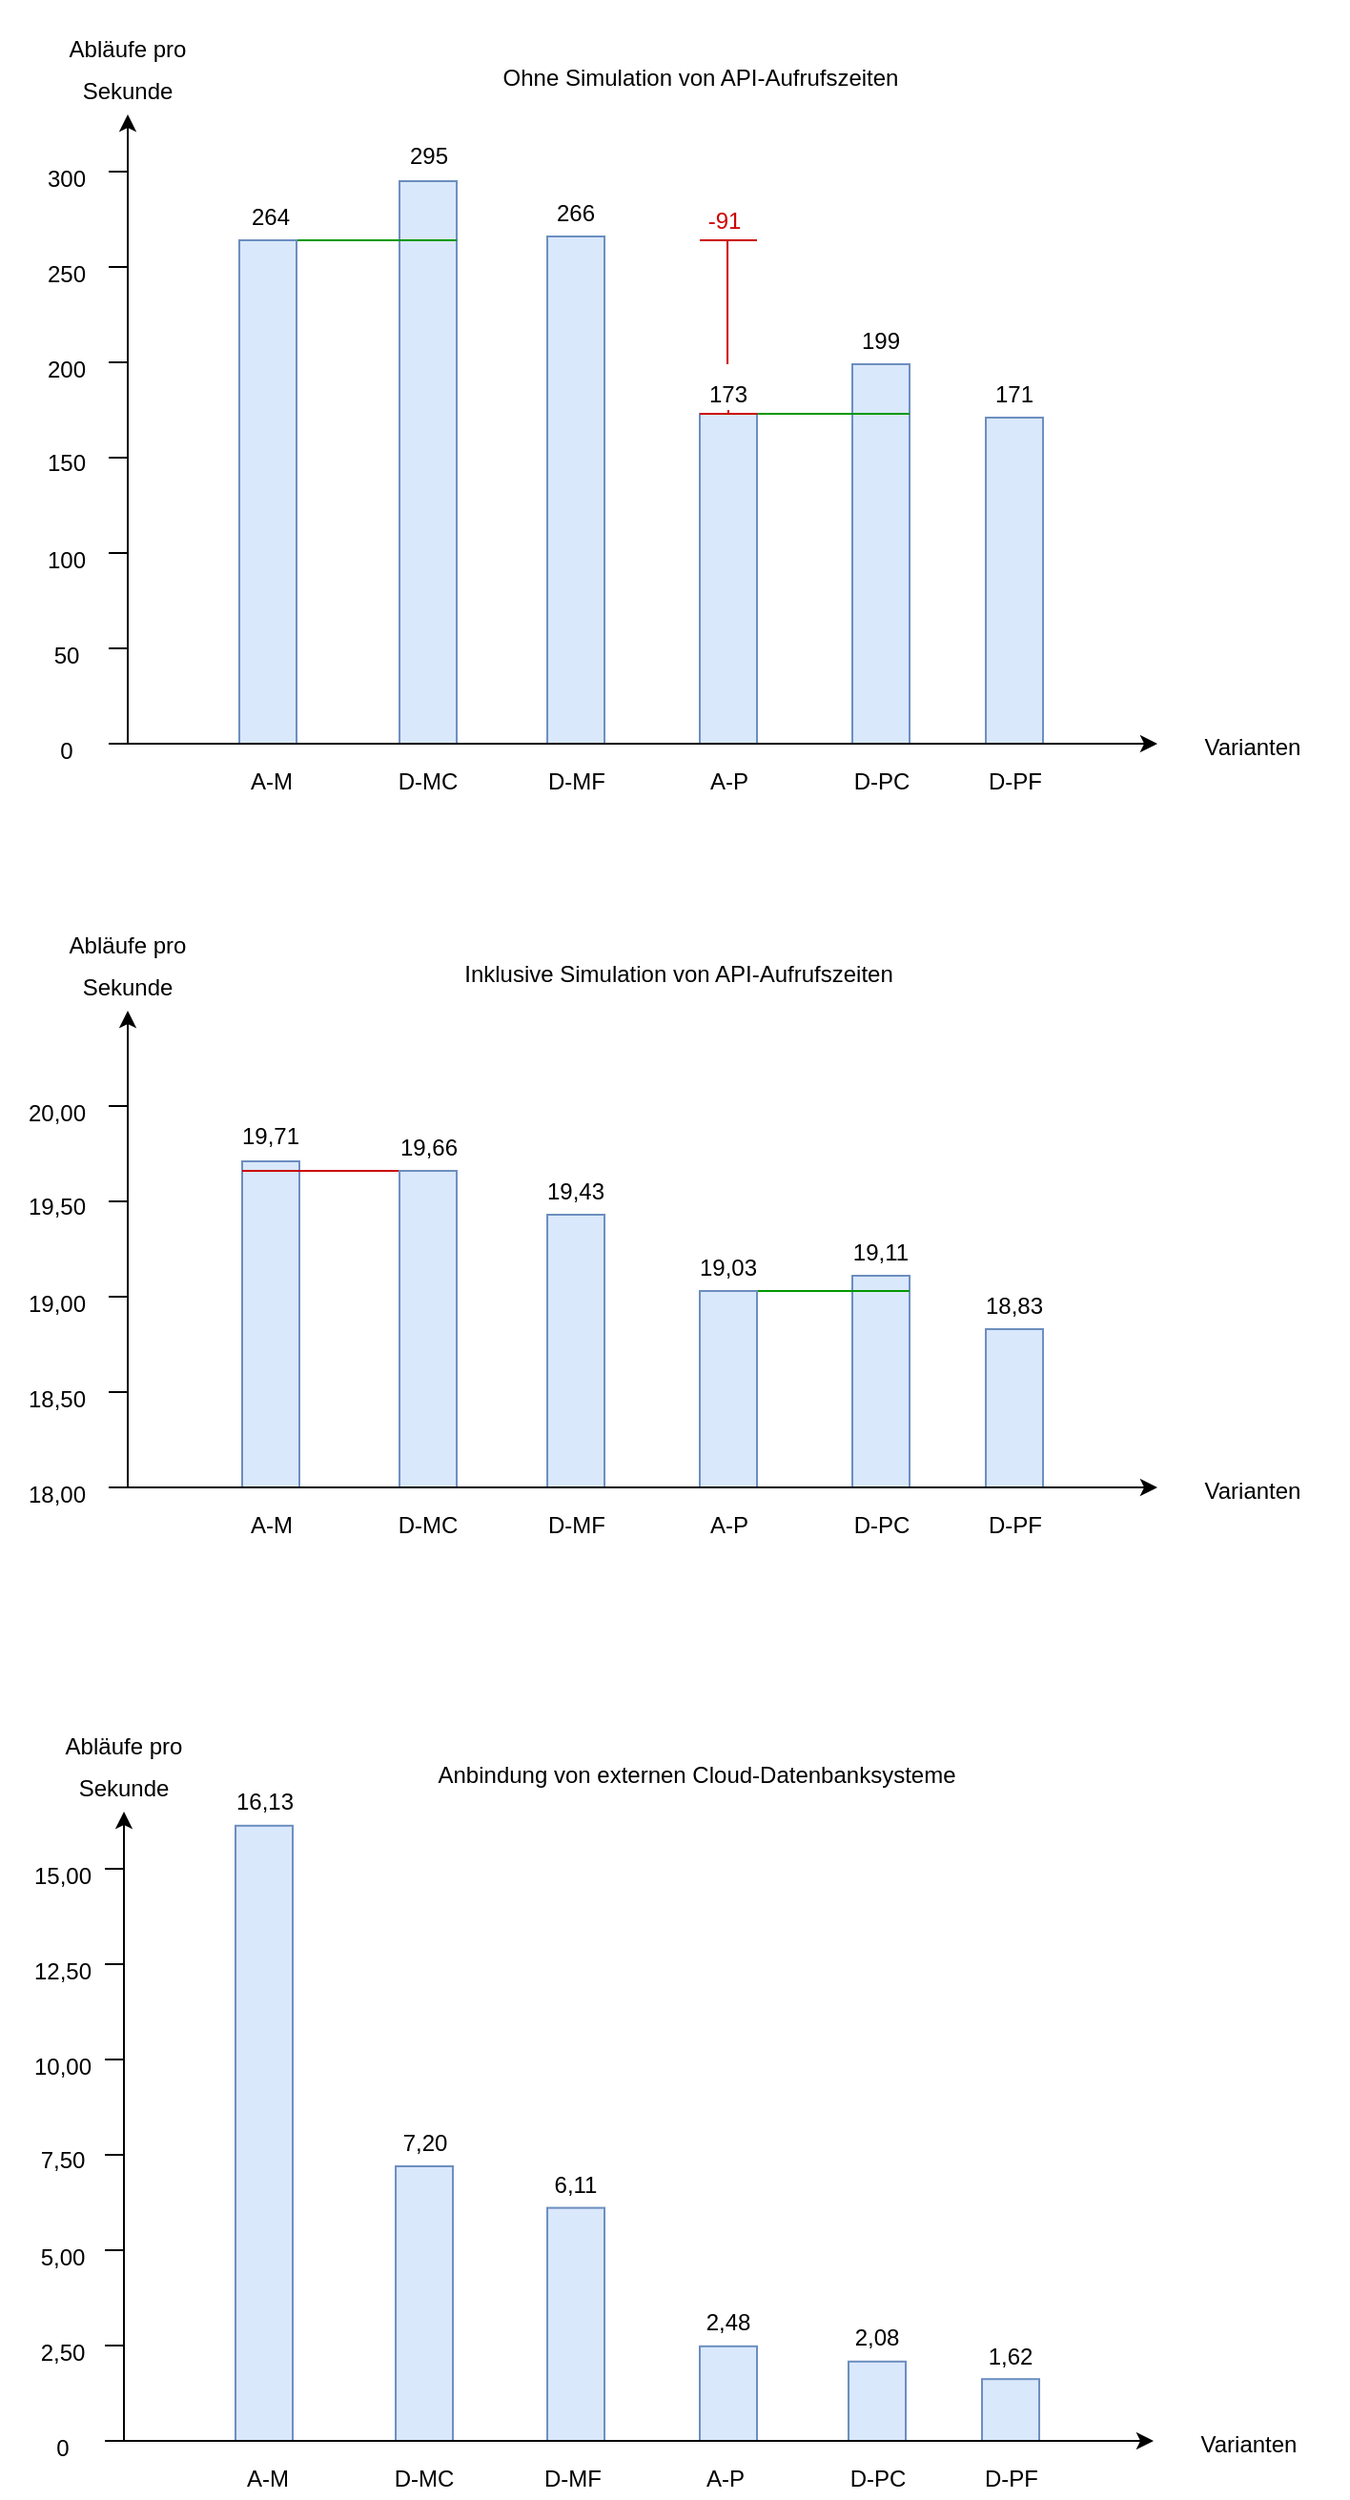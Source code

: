 <mxfile version="15.7.3" type="device"><diagram id="vCOk7OmySpCUNoPw87cb" name="Seite-1"><mxGraphModel dx="918" dy="854" grid="1" gridSize="10" guides="1" tooltips="1" connect="1" arrows="1" fold="1" page="1" pageScale="1" pageWidth="827" pageHeight="1169" math="0" shadow="0"><root><mxCell id="0"/><mxCell id="1" parent="0"/><mxCell id="W3WjwvVRYKKNo5K09ftn-3" value="" style="rounded=0;whiteSpace=wrap;html=1;rotation=0;fillColor=#dae8fc;strokeColor=#6c8ebf;" parent="1" vertex="1"><mxGeometry x="187" y="629" width="30" height="171" as="geometry"/></mxCell><mxCell id="W3WjwvVRYKKNo5K09ftn-7" value="" style="rounded=0;whiteSpace=wrap;html=1;rotation=0;fillColor=#dae8fc;strokeColor=#6c8ebf;" parent="1" vertex="1"><mxGeometry x="507.01" y="689" width="30" height="111" as="geometry"/></mxCell><mxCell id="2D3vSueBpq9EGS-IsRs6-82" value="" style="endArrow=none;html=1;strokeColor=#009900;fontColor=none;entryX=1;entryY=0;entryDx=0;entryDy=0;" parent="1" target="W3WjwvVRYKKNo5K09ftn-6" edge="1"><mxGeometry width="50" height="50" relative="1" as="geometry"><mxPoint x="537" y="697" as="sourcePoint"/><mxPoint x="480" y="600" as="targetPoint"/></mxGeometry></mxCell><mxCell id="3lPXwHZIY-2fqCkXB_g1-79" value="" style="rounded=0;whiteSpace=wrap;html=1;rotation=0;fillColor=#dae8fc;strokeColor=#6c8ebf;" parent="1" vertex="1"><mxGeometry x="269.52" y="115" width="30" height="295" as="geometry"/></mxCell><mxCell id="2D3vSueBpq9EGS-IsRs6-88" value="" style="endArrow=none;html=1;strokeColor=#009900;fontColor=none;exitX=0.75;exitY=1;exitDx=0;exitDy=0;" parent="1" edge="1"><mxGeometry width="50" height="50" relative="1" as="geometry"><mxPoint x="299.52" y="146" as="sourcePoint"/><mxPoint x="214" y="146" as="targetPoint"/></mxGeometry></mxCell><mxCell id="3lPXwHZIY-2fqCkXB_g1-82" value="" style="rounded=0;whiteSpace=wrap;html=1;rotation=0;fillColor=#dae8fc;strokeColor=#6c8ebf;" parent="1" vertex="1"><mxGeometry x="507.01" y="211" width="30" height="199" as="geometry"/></mxCell><mxCell id="2D3vSueBpq9EGS-IsRs6-87" value="" style="endArrow=none;html=1;strokeColor=#009900;fontColor=none;entryX=0.75;entryY=1;entryDx=0;entryDy=0;exitX=0.75;exitY=1;exitDx=0;exitDy=0;" parent="1" target="3lPXwHZIY-2fqCkXB_g1-89" edge="1"><mxGeometry width="50" height="50" relative="1" as="geometry"><mxPoint x="537.01" y="237" as="sourcePoint"/><mxPoint x="478.51" y="188.81" as="targetPoint"/></mxGeometry></mxCell><mxCell id="2D3vSueBpq9EGS-IsRs6-81" value="" style="endArrow=none;html=1;rounded=0;strokeColor=#CC0000;exitX=0;exitY=0;exitDx=0;exitDy=0;" parent="1" source="W3WjwvVRYKKNo5K09ftn-47" edge="1"><mxGeometry width="50" height="50" relative="1" as="geometry"><mxPoint x="240.0" y="627" as="sourcePoint"/><mxPoint x="187" y="634" as="targetPoint"/></mxGeometry></mxCell><mxCell id="W3WjwvVRYKKNo5K09ftn-47" value="" style="rounded=0;whiteSpace=wrap;html=1;rotation=0;fillColor=#dae8fc;strokeColor=#6c8ebf;" parent="1" vertex="1"><mxGeometry x="269.52" y="634" width="30" height="166" as="geometry"/></mxCell><mxCell id="3lPXwHZIY-2fqCkXB_g1-89" value="173" style="text;html=1;strokeColor=none;fillColor=none;align=center;verticalAlign=middle;whiteSpace=wrap;rounded=0;" parent="1" vertex="1"><mxGeometry x="412" y="217" width="60" height="20" as="geometry"/></mxCell><mxCell id="W3WjwvVRYKKNo5K09ftn-21" value="Abläufe pro" style="text;strokeColor=none;fillColor=none;align=center;verticalAlign=middle;rounded=0;" parent="1" vertex="1"><mxGeometry x="77" y="490" width="100" height="50" as="geometry"/></mxCell><mxCell id="W3WjwvVRYKKNo5K09ftn-39" value="Sekunde" style="text;strokeColor=none;fillColor=none;align=center;verticalAlign=middle;rounded=0;" parent="1" vertex="1"><mxGeometry x="77" y="512" width="100" height="50" as="geometry"/></mxCell><mxCell id="W3WjwvVRYKKNo5K09ftn-28" value="18,50" style="text;html=1;strokeColor=none;fillColor=none;align=center;verticalAlign=middle;whiteSpace=wrap;rounded=0;" parent="1" vertex="1"><mxGeometry x="60" y="744" width="60" height="20" as="geometry"/></mxCell><mxCell id="W3WjwvVRYKKNo5K09ftn-29" value="19,00" style="text;html=1;strokeColor=none;fillColor=none;align=center;verticalAlign=middle;whiteSpace=wrap;rounded=0;" parent="1" vertex="1"><mxGeometry x="60" y="694" width="60" height="20" as="geometry"/></mxCell><mxCell id="W3WjwvVRYKKNo5K09ftn-30" value="19,50" style="text;html=1;strokeColor=none;fillColor=none;align=center;verticalAlign=middle;whiteSpace=wrap;rounded=0;" parent="1" vertex="1"><mxGeometry x="60" y="643" width="60" height="20" as="geometry"/></mxCell><mxCell id="W3WjwvVRYKKNo5K09ftn-31" value="20,00" style="text;html=1;strokeColor=none;fillColor=none;align=center;verticalAlign=middle;whiteSpace=wrap;rounded=0;" parent="1" vertex="1"><mxGeometry x="60" y="594" width="60" height="20" as="geometry"/></mxCell><mxCell id="W3WjwvVRYKKNo5K09ftn-1" value="" style="endArrow=classic;html=1;rounded=0;strokeColor=#000000;" parent="1" edge="1"><mxGeometry width="50" height="50" relative="1" as="geometry"><mxPoint x="127" y="800" as="sourcePoint"/><mxPoint x="127" y="550" as="targetPoint"/></mxGeometry></mxCell><mxCell id="W3WjwvVRYKKNo5K09ftn-4" value="" style="rounded=0;whiteSpace=wrap;html=1;rotation=0;fillColor=#dae8fc;strokeColor=#6c8ebf;" parent="1" vertex="1"><mxGeometry x="347.02" y="657" width="30" height="143" as="geometry"/></mxCell><mxCell id="W3WjwvVRYKKNo5K09ftn-6" value="" style="rounded=0;whiteSpace=wrap;html=1;rotation=0;fillColor=#dae8fc;strokeColor=#6c8ebf;" parent="1" vertex="1"><mxGeometry x="427" y="697" width="30" height="103" as="geometry"/></mxCell><mxCell id="W3WjwvVRYKKNo5K09ftn-8" value="19,71" style="text;html=1;strokeColor=none;fillColor=none;align=center;verticalAlign=middle;whiteSpace=wrap;rounded=0;" parent="1" vertex="1"><mxGeometry x="172" y="606" width="60" height="20" as="geometry"/></mxCell><mxCell id="W3WjwvVRYKKNo5K09ftn-9" value="19,43" style="text;html=1;strokeColor=none;fillColor=none;align=center;verticalAlign=middle;whiteSpace=wrap;rounded=0;" parent="1" vertex="1"><mxGeometry x="332.02" y="635" width="60" height="20" as="geometry"/></mxCell><mxCell id="W3WjwvVRYKKNo5K09ftn-12" value="19,11" style="text;html=1;strokeColor=none;fillColor=none;align=center;verticalAlign=middle;whiteSpace=wrap;rounded=0;" parent="1" vertex="1"><mxGeometry x="492.01" y="667" width="60" height="20" as="geometry"/></mxCell><mxCell id="W3WjwvVRYKKNo5K09ftn-13" value="D-PF" style="text;html=1;strokeColor=none;fillColor=none;align=center;verticalAlign=middle;whiteSpace=wrap;rounded=0;" parent="1" vertex="1"><mxGeometry x="544.51" y="810" width="95" height="20" as="geometry"/></mxCell><mxCell id="W3WjwvVRYKKNo5K09ftn-14" value="A-M" style="text;html=1;strokeColor=none;fillColor=none;align=center;verticalAlign=middle;whiteSpace=wrap;rounded=0;" parent="1" vertex="1"><mxGeometry x="154.5" y="810" width="95" height="20" as="geometry"/></mxCell><mxCell id="W3WjwvVRYKKNo5K09ftn-15" value="D-MF" style="text;html=1;strokeColor=none;fillColor=none;align=center;verticalAlign=middle;whiteSpace=wrap;rounded=0;" parent="1" vertex="1"><mxGeometry x="314.52" y="810" width="95" height="20" as="geometry"/></mxCell><mxCell id="W3WjwvVRYKKNo5K09ftn-17" value="A-P" style="text;html=1;strokeColor=none;fillColor=none;align=center;verticalAlign=middle;whiteSpace=wrap;rounded=0;" parent="1" vertex="1"><mxGeometry x="394.5" y="810" width="95" height="20" as="geometry"/></mxCell><mxCell id="W3WjwvVRYKKNo5K09ftn-20" value="Varianten" style="text;html=1;strokeColor=none;fillColor=none;align=center;verticalAlign=middle;whiteSpace=wrap;rounded=0;" parent="1" vertex="1"><mxGeometry x="667" y="787" width="100" height="30" as="geometry"/></mxCell><mxCell id="W3WjwvVRYKKNo5K09ftn-22" value="" style="endArrow=none;html=1;rounded=0;strokeColor=#000000;" parent="1" edge="1"><mxGeometry width="50" height="50" relative="1" as="geometry"><mxPoint x="117" y="750" as="sourcePoint"/><mxPoint x="127" y="750" as="targetPoint"/></mxGeometry></mxCell><mxCell id="W3WjwvVRYKKNo5K09ftn-23" value="" style="endArrow=none;html=1;rounded=0;strokeColor=#000000;" parent="1" edge="1"><mxGeometry width="50" height="50" relative="1" as="geometry"><mxPoint x="117" y="700" as="sourcePoint"/><mxPoint x="127" y="700" as="targetPoint"/></mxGeometry></mxCell><mxCell id="W3WjwvVRYKKNo5K09ftn-24" value="" style="endArrow=none;html=1;rounded=0;strokeColor=#000000;" parent="1" edge="1"><mxGeometry width="50" height="50" relative="1" as="geometry"><mxPoint x="117" y="650" as="sourcePoint"/><mxPoint x="127" y="650" as="targetPoint"/></mxGeometry></mxCell><mxCell id="W3WjwvVRYKKNo5K09ftn-25" value="" style="endArrow=none;html=1;rounded=0;strokeColor=#000000;" parent="1" edge="1"><mxGeometry width="50" height="50" relative="1" as="geometry"><mxPoint x="117" y="600" as="sourcePoint"/><mxPoint x="127" y="600" as="targetPoint"/></mxGeometry></mxCell><mxCell id="W3WjwvVRYKKNo5K09ftn-48" value="19,66" style="text;html=1;strokeColor=none;fillColor=none;align=center;verticalAlign=middle;whiteSpace=wrap;rounded=0;" parent="1" vertex="1"><mxGeometry x="254.52" y="612" width="60" height="20" as="geometry"/></mxCell><mxCell id="W3WjwvVRYKKNo5K09ftn-49" value="D-MC" style="text;html=1;strokeColor=none;fillColor=none;align=center;verticalAlign=middle;whiteSpace=wrap;rounded=0;" parent="1" vertex="1"><mxGeometry x="237.02" y="810" width="95" height="20" as="geometry"/></mxCell><mxCell id="W3WjwvVRYKKNo5K09ftn-53" value="" style="rounded=0;whiteSpace=wrap;html=1;rotation=0;fillColor=#dae8fc;strokeColor=#6c8ebf;" parent="1" vertex="1"><mxGeometry x="577.01" y="717" width="30" height="83" as="geometry"/></mxCell><mxCell id="W3WjwvVRYKKNo5K09ftn-54" value="D-PC" style="text;html=1;strokeColor=none;fillColor=none;align=center;verticalAlign=middle;whiteSpace=wrap;rounded=0;" parent="1" vertex="1"><mxGeometry x="474.51" y="810" width="95" height="20" as="geometry"/></mxCell><mxCell id="W3WjwvVRYKKNo5K09ftn-55" value="18,83" style="text;html=1;strokeColor=none;fillColor=none;align=center;verticalAlign=middle;whiteSpace=wrap;rounded=0;" parent="1" vertex="1"><mxGeometry x="562.01" y="695" width="60" height="20" as="geometry"/></mxCell><mxCell id="W3WjwvVRYKKNo5K09ftn-11" value="19,03" style="text;html=1;strokeColor=none;fillColor=none;align=center;verticalAlign=middle;whiteSpace=wrap;rounded=0;" parent="1" vertex="1"><mxGeometry x="412" y="675" width="60" height="20" as="geometry"/></mxCell><mxCell id="Q2kVwcbMhLcmA8eboHZX-1" value="18,00" style="text;html=1;strokeColor=none;fillColor=none;align=center;verticalAlign=middle;whiteSpace=wrap;rounded=0;" parent="1" vertex="1"><mxGeometry x="60" y="794" width="60" height="20" as="geometry"/></mxCell><mxCell id="Q2kVwcbMhLcmA8eboHZX-2" value="" style="endArrow=none;html=1;rounded=0;strokeColor=#000000;" parent="1" edge="1"><mxGeometry width="50" height="50" relative="1" as="geometry"><mxPoint x="117" y="800" as="sourcePoint"/><mxPoint x="127" y="800" as="targetPoint"/></mxGeometry></mxCell><mxCell id="3lPXwHZIY-2fqCkXB_g1-46" value="50" style="text;html=1;strokeColor=none;fillColor=none;align=center;verticalAlign=middle;whiteSpace=wrap;rounded=0;" parent="1" vertex="1"><mxGeometry x="65" y="354" width="60" height="20" as="geometry"/></mxCell><mxCell id="3lPXwHZIY-2fqCkXB_g1-47" value="100" style="text;html=1;strokeColor=none;fillColor=none;align=center;verticalAlign=middle;whiteSpace=wrap;rounded=0;" parent="1" vertex="1"><mxGeometry x="65" y="304" width="60" height="20" as="geometry"/></mxCell><mxCell id="3lPXwHZIY-2fqCkXB_g1-48" value="150" style="text;html=1;strokeColor=none;fillColor=none;align=center;verticalAlign=middle;whiteSpace=wrap;rounded=0;" parent="1" vertex="1"><mxGeometry x="65" y="253" width="60" height="20" as="geometry"/></mxCell><mxCell id="3lPXwHZIY-2fqCkXB_g1-49" value="200" style="text;html=1;strokeColor=none;fillColor=none;align=center;verticalAlign=middle;whiteSpace=wrap;rounded=0;" parent="1" vertex="1"><mxGeometry x="65" y="204" width="60" height="20" as="geometry"/></mxCell><mxCell id="3lPXwHZIY-2fqCkXB_g1-50" value="250" style="text;html=1;strokeColor=none;fillColor=none;align=center;verticalAlign=middle;whiteSpace=wrap;rounded=0;" parent="1" vertex="1"><mxGeometry x="65" y="154" width="60" height="20" as="geometry"/></mxCell><mxCell id="3lPXwHZIY-2fqCkXB_g1-51" value="300" style="text;html=1;strokeColor=none;fillColor=none;align=center;verticalAlign=middle;whiteSpace=wrap;rounded=0;" parent="1" vertex="1"><mxGeometry x="65" y="104" width="60" height="20" as="geometry"/></mxCell><mxCell id="3lPXwHZIY-2fqCkXB_g1-57" value="" style="endArrow=classic;html=1;rounded=0;strokeColor=#000000;" parent="1" edge="1"><mxGeometry width="50" height="50" relative="1" as="geometry"><mxPoint x="127" y="410" as="sourcePoint"/><mxPoint x="127" y="80" as="targetPoint"/></mxGeometry></mxCell><mxCell id="3lPXwHZIY-2fqCkXB_g1-58" value="" style="rounded=0;whiteSpace=wrap;html=1;rotation=0;fillColor=#dae8fc;strokeColor=#6c8ebf;" parent="1" vertex="1"><mxGeometry x="185.51" y="146" width="30" height="264" as="geometry"/></mxCell><mxCell id="3lPXwHZIY-2fqCkXB_g1-59" value="" style="rounded=0;whiteSpace=wrap;html=1;rotation=0;fillColor=#dae8fc;strokeColor=#6c8ebf;" parent="1" vertex="1"><mxGeometry x="347.02" y="144" width="30" height="266" as="geometry"/></mxCell><mxCell id="3lPXwHZIY-2fqCkXB_g1-60" value="" style="rounded=0;whiteSpace=wrap;html=1;rotation=0;fillColor=#dae8fc;strokeColor=#6c8ebf;" parent="1" vertex="1"><mxGeometry x="427" y="237" width="30" height="173" as="geometry"/></mxCell><mxCell id="3lPXwHZIY-2fqCkXB_g1-61" value="" style="rounded=0;whiteSpace=wrap;html=1;rotation=0;fillColor=#dae8fc;strokeColor=#6c8ebf;" parent="1" vertex="1"><mxGeometry x="577.01" y="239" width="30" height="171" as="geometry"/></mxCell><mxCell id="3lPXwHZIY-2fqCkXB_g1-62" value="264" style="text;html=1;strokeColor=none;fillColor=none;align=center;verticalAlign=middle;whiteSpace=wrap;rounded=0;" parent="1" vertex="1"><mxGeometry x="172" y="124" width="60" height="20" as="geometry"/></mxCell><mxCell id="3lPXwHZIY-2fqCkXB_g1-63" value="266" style="text;html=1;strokeColor=none;fillColor=none;align=center;verticalAlign=middle;whiteSpace=wrap;rounded=0;" parent="1" vertex="1"><mxGeometry x="332.02" y="122" width="60" height="20" as="geometry"/></mxCell><mxCell id="3lPXwHZIY-2fqCkXB_g1-64" value="171" style="text;html=1;strokeColor=none;fillColor=none;align=center;verticalAlign=middle;whiteSpace=wrap;rounded=0;" parent="1" vertex="1"><mxGeometry x="562.01" y="217" width="60" height="20" as="geometry"/></mxCell><mxCell id="3lPXwHZIY-2fqCkXB_g1-65" value="D-PF" style="text;html=1;strokeColor=none;fillColor=none;align=center;verticalAlign=middle;whiteSpace=wrap;rounded=0;" parent="1" vertex="1"><mxGeometry x="544.51" y="420" width="95" height="20" as="geometry"/></mxCell><mxCell id="3lPXwHZIY-2fqCkXB_g1-66" value="A-M" style="text;html=1;strokeColor=none;fillColor=none;align=center;verticalAlign=middle;whiteSpace=wrap;rounded=0;" parent="1" vertex="1"><mxGeometry x="154.5" y="420" width="95" height="20" as="geometry"/></mxCell><mxCell id="3lPXwHZIY-2fqCkXB_g1-67" value="D-MF" style="text;html=1;strokeColor=none;fillColor=none;align=center;verticalAlign=middle;whiteSpace=wrap;rounded=0;" parent="1" vertex="1"><mxGeometry x="314.52" y="420" width="95" height="20" as="geometry"/></mxCell><mxCell id="3lPXwHZIY-2fqCkXB_g1-68" value="A-P" style="text;html=1;strokeColor=none;fillColor=none;align=center;verticalAlign=middle;whiteSpace=wrap;rounded=0;" parent="1" vertex="1"><mxGeometry x="394.5" y="420" width="95" height="20" as="geometry"/></mxCell><mxCell id="3lPXwHZIY-2fqCkXB_g1-69" value="Varianten" style="text;html=1;strokeColor=none;fillColor=none;align=center;verticalAlign=middle;whiteSpace=wrap;rounded=0;" parent="1" vertex="1"><mxGeometry x="667" y="397" width="100" height="30" as="geometry"/></mxCell><mxCell id="3lPXwHZIY-2fqCkXB_g1-70" value="Abläufe pro" style="text;strokeColor=none;fillColor=none;align=center;verticalAlign=middle;rounded=0;" parent="1" vertex="1"><mxGeometry x="77" y="20" width="100" height="50" as="geometry"/></mxCell><mxCell id="3lPXwHZIY-2fqCkXB_g1-71" value="" style="endArrow=none;html=1;rounded=0;strokeColor=#000000;" parent="1" edge="1"><mxGeometry width="50" height="50" relative="1" as="geometry"><mxPoint x="117" y="360" as="sourcePoint"/><mxPoint x="127" y="360" as="targetPoint"/></mxGeometry></mxCell><mxCell id="3lPXwHZIY-2fqCkXB_g1-72" value="" style="endArrow=none;html=1;rounded=0;strokeColor=#000000;" parent="1" edge="1"><mxGeometry width="50" height="50" relative="1" as="geometry"><mxPoint x="117" y="310" as="sourcePoint"/><mxPoint x="127" y="310" as="targetPoint"/></mxGeometry></mxCell><mxCell id="3lPXwHZIY-2fqCkXB_g1-73" value="" style="endArrow=none;html=1;rounded=0;strokeColor=#000000;" parent="1" edge="1"><mxGeometry width="50" height="50" relative="1" as="geometry"><mxPoint x="117" y="260" as="sourcePoint"/><mxPoint x="127" y="260" as="targetPoint"/></mxGeometry></mxCell><mxCell id="3lPXwHZIY-2fqCkXB_g1-74" value="" style="endArrow=none;html=1;rounded=0;strokeColor=#000000;" parent="1" edge="1"><mxGeometry width="50" height="50" relative="1" as="geometry"><mxPoint x="117" y="210" as="sourcePoint"/><mxPoint x="127" y="210" as="targetPoint"/></mxGeometry></mxCell><mxCell id="3lPXwHZIY-2fqCkXB_g1-75" value="" style="endArrow=none;html=1;rounded=0;strokeColor=#000000;" parent="1" edge="1"><mxGeometry width="50" height="50" relative="1" as="geometry"><mxPoint x="117" y="160" as="sourcePoint"/><mxPoint x="127" y="160" as="targetPoint"/></mxGeometry></mxCell><mxCell id="3lPXwHZIY-2fqCkXB_g1-76" value="" style="endArrow=none;html=1;rounded=0;strokeColor=#000000;" parent="1" edge="1"><mxGeometry width="50" height="50" relative="1" as="geometry"><mxPoint x="117" y="110" as="sourcePoint"/><mxPoint x="127" y="110" as="targetPoint"/></mxGeometry></mxCell><mxCell id="3lPXwHZIY-2fqCkXB_g1-78" value="Sekunde" style="text;strokeColor=none;fillColor=none;align=center;verticalAlign=middle;rounded=0;" parent="1" vertex="1"><mxGeometry x="77" y="42" width="100" height="50" as="geometry"/></mxCell><mxCell id="3lPXwHZIY-2fqCkXB_g1-80" value="295" style="text;html=1;strokeColor=none;fillColor=none;align=center;verticalAlign=middle;whiteSpace=wrap;rounded=0;" parent="1" vertex="1"><mxGeometry x="254.52" y="92" width="60" height="20" as="geometry"/></mxCell><mxCell id="3lPXwHZIY-2fqCkXB_g1-81" value="D-MC" style="text;html=1;strokeColor=none;fillColor=none;align=center;verticalAlign=middle;whiteSpace=wrap;rounded=0;" parent="1" vertex="1"><mxGeometry x="237.02" y="420" width="95" height="20" as="geometry"/></mxCell><mxCell id="3lPXwHZIY-2fqCkXB_g1-83" value="D-PC" style="text;html=1;strokeColor=none;fillColor=none;align=center;verticalAlign=middle;whiteSpace=wrap;rounded=0;" parent="1" vertex="1"><mxGeometry x="474.51" y="420" width="95" height="20" as="geometry"/></mxCell><mxCell id="3lPXwHZIY-2fqCkXB_g1-84" value="199" style="text;html=1;strokeColor=none;fillColor=none;align=center;verticalAlign=middle;whiteSpace=wrap;rounded=0;" parent="1" vertex="1"><mxGeometry x="492.01" y="189" width="60" height="20" as="geometry"/></mxCell><mxCell id="3lPXwHZIY-2fqCkXB_g1-85" value="-91" style="text;html=1;fillColor=none;align=center;verticalAlign=middle;whiteSpace=wrap;rounded=0;fontColor=#CC0000;" parent="1" vertex="1"><mxGeometry x="409.52" y="126" width="60" height="20" as="geometry"/></mxCell><mxCell id="3lPXwHZIY-2fqCkXB_g1-86" value="" style="endArrow=none;html=1;rounded=0;strokeColor=#CC0000;" parent="1" edge="1"><mxGeometry width="50" height="50" relative="1" as="geometry"><mxPoint x="441.52" y="211" as="sourcePoint"/><mxPoint x="441.52" y="146" as="targetPoint"/></mxGeometry></mxCell><mxCell id="3lPXwHZIY-2fqCkXB_g1-87" value="" style="endArrow=none;html=1;rounded=0;strokeColor=#CC0000;" parent="1" edge="1"><mxGeometry width="50" height="50" relative="1" as="geometry"><mxPoint x="457" y="146" as="sourcePoint"/><mxPoint x="427" y="146" as="targetPoint"/></mxGeometry></mxCell><mxCell id="3lPXwHZIY-2fqCkXB_g1-88" value="" style="endArrow=none;html=1;rounded=0;exitX=1.01;exitY=0;exitDx=0;exitDy=0;exitPerimeter=0;entryX=0;entryY=0;entryDx=0;entryDy=0;strokeColor=#CC0000;" parent="1" source="3lPXwHZIY-2fqCkXB_g1-60" target="3lPXwHZIY-2fqCkXB_g1-60" edge="1"><mxGeometry width="50" height="50" relative="1" as="geometry"><mxPoint x="457" y="240" as="sourcePoint"/><mxPoint x="426" y="240" as="targetPoint"/></mxGeometry></mxCell><mxCell id="3lPXwHZIY-2fqCkXB_g1-90" value="" style="endArrow=none;html=1;rounded=0;exitX=0.5;exitY=0;exitDx=0;exitDy=0;entryX=0.5;entryY=0.9;entryDx=0;entryDy=0;entryPerimeter=0;strokeColor=#CC0000;" parent="1" source="3lPXwHZIY-2fqCkXB_g1-60" target="3lPXwHZIY-2fqCkXB_g1-89" edge="1"><mxGeometry width="50" height="50" relative="1" as="geometry"><mxPoint x="457" y="250" as="sourcePoint"/><mxPoint x="442" y="235" as="targetPoint"/></mxGeometry></mxCell><mxCell id="3lPXwHZIY-2fqCkXB_g1-91" value="Inklusive Simulation von API-Aufrufszeiten" style="text;strokeColor=none;fillColor=none;align=center;verticalAlign=middle;rounded=0;" parent="1" vertex="1"><mxGeometry x="204" y="520" width="424" height="20" as="geometry"/></mxCell><mxCell id="3lPXwHZIY-2fqCkXB_g1-92" value="Ohne Simulation von API-Aufrufszeiten" style="text;strokeColor=none;fillColor=none;align=center;verticalAlign=middle;rounded=0;" parent="1" vertex="1"><mxGeometry x="215.51" y="50" width="424" height="20" as="geometry"/></mxCell><mxCell id="3lPXwHZIY-2fqCkXB_g1-94" value="0" style="text;html=1;strokeColor=none;fillColor=none;align=center;verticalAlign=middle;whiteSpace=wrap;rounded=0;" parent="1" vertex="1"><mxGeometry x="65" y="404" width="60" height="20" as="geometry"/></mxCell><mxCell id="3lPXwHZIY-2fqCkXB_g1-95" value="" style="endArrow=none;html=1;rounded=0;strokeColor=#000000;" parent="1" edge="1"><mxGeometry width="50" height="50" relative="1" as="geometry"><mxPoint x="117" y="410" as="sourcePoint"/><mxPoint x="127" y="410" as="targetPoint"/></mxGeometry></mxCell><mxCell id="3lPXwHZIY-2fqCkXB_g1-77" value="" style="endArrow=classic;html=1;rounded=0;endFill=1;strokeColor=#000000;" parent="1" edge="1"><mxGeometry width="50" height="50" relative="1" as="geometry"><mxPoint x="127" y="410" as="sourcePoint"/><mxPoint x="667" y="410" as="targetPoint"/></mxGeometry></mxCell><mxCell id="W3WjwvVRYKKNo5K09ftn-2" value="" style="endArrow=classic;html=1;rounded=0;endFill=1;strokeColor=#000000;" parent="1" edge="1"><mxGeometry width="50" height="50" relative="1" as="geometry"><mxPoint x="127" y="800" as="sourcePoint"/><mxPoint x="667" y="800" as="targetPoint"/></mxGeometry></mxCell><mxCell id="wboQgdEGnAMXedpYVls9-37" value="" style="rounded=0;whiteSpace=wrap;html=1;rotation=0;fillColor=#dae8fc;strokeColor=#6c8ebf;" vertex="1" parent="1"><mxGeometry x="267.52" y="1156" width="30" height="144" as="geometry"/></mxCell><mxCell id="wboQgdEGnAMXedpYVls9-39" value="" style="rounded=0;whiteSpace=wrap;html=1;rotation=0;fillColor=#dae8fc;strokeColor=#6c8ebf;" vertex="1" parent="1"><mxGeometry x="505.01" y="1258.4" width="30" height="41.6" as="geometry"/></mxCell><mxCell id="wboQgdEGnAMXedpYVls9-42" value="2,50" style="text;html=1;strokeColor=none;fillColor=none;align=center;verticalAlign=middle;whiteSpace=wrap;rounded=0;" vertex="1" parent="1"><mxGeometry x="63" y="1244" width="60" height="20" as="geometry"/></mxCell><mxCell id="wboQgdEGnAMXedpYVls9-43" value="5,00" style="text;html=1;strokeColor=none;fillColor=none;align=center;verticalAlign=middle;whiteSpace=wrap;rounded=0;" vertex="1" parent="1"><mxGeometry x="63" y="1194" width="60" height="20" as="geometry"/></mxCell><mxCell id="wboQgdEGnAMXedpYVls9-44" value="7,50" style="text;html=1;strokeColor=none;fillColor=none;align=center;verticalAlign=middle;whiteSpace=wrap;rounded=0;" vertex="1" parent="1"><mxGeometry x="63" y="1143" width="60" height="20" as="geometry"/></mxCell><mxCell id="wboQgdEGnAMXedpYVls9-45" value="10,00" style="text;html=1;strokeColor=none;fillColor=none;align=center;verticalAlign=middle;whiteSpace=wrap;rounded=0;" vertex="1" parent="1"><mxGeometry x="63" y="1094" width="60" height="20" as="geometry"/></mxCell><mxCell id="wboQgdEGnAMXedpYVls9-46" value="12,50" style="text;html=1;strokeColor=none;fillColor=none;align=center;verticalAlign=middle;whiteSpace=wrap;rounded=0;" vertex="1" parent="1"><mxGeometry x="63" y="1044" width="60" height="20" as="geometry"/></mxCell><mxCell id="wboQgdEGnAMXedpYVls9-47" value="15,00" style="text;html=1;strokeColor=none;fillColor=none;align=center;verticalAlign=middle;whiteSpace=wrap;rounded=0;" vertex="1" parent="1"><mxGeometry x="63" y="994" width="60" height="20" as="geometry"/></mxCell><mxCell id="wboQgdEGnAMXedpYVls9-48" value="" style="endArrow=classic;html=1;rounded=0;strokeColor=#000000;" edge="1" parent="1"><mxGeometry width="50" height="50" relative="1" as="geometry"><mxPoint x="125.0" y="1300" as="sourcePoint"/><mxPoint x="125.0" y="970" as="targetPoint"/></mxGeometry></mxCell><mxCell id="wboQgdEGnAMXedpYVls9-49" value="" style="rounded=0;whiteSpace=wrap;html=1;rotation=0;fillColor=#dae8fc;strokeColor=#6c8ebf;" vertex="1" parent="1"><mxGeometry x="183.51" y="977.4" width="30" height="322.6" as="geometry"/></mxCell><mxCell id="wboQgdEGnAMXedpYVls9-50" value="" style="rounded=0;whiteSpace=wrap;html=1;rotation=0;fillColor=#dae8fc;strokeColor=#6c8ebf;" vertex="1" parent="1"><mxGeometry x="347.02" y="1177.8" width="30" height="122.2" as="geometry"/></mxCell><mxCell id="wboQgdEGnAMXedpYVls9-51" value="" style="rounded=0;whiteSpace=wrap;html=1;rotation=0;fillColor=#dae8fc;strokeColor=#6c8ebf;" vertex="1" parent="1"><mxGeometry x="427" y="1250.4" width="30" height="49.6" as="geometry"/></mxCell><mxCell id="wboQgdEGnAMXedpYVls9-52" value="" style="rounded=0;whiteSpace=wrap;html=1;rotation=0;fillColor=#dae8fc;strokeColor=#6c8ebf;" vertex="1" parent="1"><mxGeometry x="575.01" y="1267.6" width="30" height="32.4" as="geometry"/></mxCell><mxCell id="wboQgdEGnAMXedpYVls9-54" value="6,11" style="text;html=1;strokeColor=none;fillColor=none;align=center;verticalAlign=middle;whiteSpace=wrap;rounded=0;" vertex="1" parent="1"><mxGeometry x="332.02" y="1155.8" width="60" height="20" as="geometry"/></mxCell><mxCell id="wboQgdEGnAMXedpYVls9-55" value="1,62" style="text;html=1;strokeColor=none;fillColor=none;align=center;verticalAlign=middle;whiteSpace=wrap;rounded=0;" vertex="1" parent="1"><mxGeometry x="560.01" y="1245.6" width="60" height="20" as="geometry"/></mxCell><mxCell id="wboQgdEGnAMXedpYVls9-56" value="D-PF" style="text;html=1;strokeColor=none;fillColor=none;align=center;verticalAlign=middle;whiteSpace=wrap;rounded=0;" vertex="1" parent="1"><mxGeometry x="542.51" y="1310" width="95" height="20" as="geometry"/></mxCell><mxCell id="wboQgdEGnAMXedpYVls9-57" value="A-M" style="text;html=1;strokeColor=none;fillColor=none;align=center;verticalAlign=middle;whiteSpace=wrap;rounded=0;" vertex="1" parent="1"><mxGeometry x="152.5" y="1310" width="95" height="20" as="geometry"/></mxCell><mxCell id="wboQgdEGnAMXedpYVls9-58" value="D-MF" style="text;html=1;strokeColor=none;fillColor=none;align=center;verticalAlign=middle;whiteSpace=wrap;rounded=0;" vertex="1" parent="1"><mxGeometry x="312.52" y="1310" width="95" height="20" as="geometry"/></mxCell><mxCell id="wboQgdEGnAMXedpYVls9-59" value="A-P" style="text;html=1;strokeColor=none;fillColor=none;align=center;verticalAlign=middle;whiteSpace=wrap;rounded=0;" vertex="1" parent="1"><mxGeometry x="392.5" y="1310" width="95" height="20" as="geometry"/></mxCell><mxCell id="wboQgdEGnAMXedpYVls9-60" value="Varianten" style="text;html=1;strokeColor=none;fillColor=none;align=center;verticalAlign=middle;whiteSpace=wrap;rounded=0;" vertex="1" parent="1"><mxGeometry x="665" y="1287" width="100" height="30" as="geometry"/></mxCell><mxCell id="wboQgdEGnAMXedpYVls9-61" value="Abläufe pro" style="text;strokeColor=none;fillColor=none;align=center;verticalAlign=middle;rounded=0;" vertex="1" parent="1"><mxGeometry x="75" y="910" width="100" height="50" as="geometry"/></mxCell><mxCell id="wboQgdEGnAMXedpYVls9-62" value="" style="endArrow=none;html=1;rounded=0;strokeColor=#000000;" edge="1" parent="1"><mxGeometry width="50" height="50" relative="1" as="geometry"><mxPoint x="115.0" y="1250" as="sourcePoint"/><mxPoint x="125.0" y="1250" as="targetPoint"/></mxGeometry></mxCell><mxCell id="wboQgdEGnAMXedpYVls9-63" value="" style="endArrow=none;html=1;rounded=0;strokeColor=#000000;" edge="1" parent="1"><mxGeometry width="50" height="50" relative="1" as="geometry"><mxPoint x="115.0" y="1200" as="sourcePoint"/><mxPoint x="125.0" y="1200" as="targetPoint"/></mxGeometry></mxCell><mxCell id="wboQgdEGnAMXedpYVls9-64" value="" style="endArrow=none;html=1;rounded=0;strokeColor=#000000;" edge="1" parent="1"><mxGeometry width="50" height="50" relative="1" as="geometry"><mxPoint x="115.0" y="1150" as="sourcePoint"/><mxPoint x="125.0" y="1150" as="targetPoint"/></mxGeometry></mxCell><mxCell id="wboQgdEGnAMXedpYVls9-65" value="" style="endArrow=none;html=1;rounded=0;strokeColor=#000000;" edge="1" parent="1"><mxGeometry width="50" height="50" relative="1" as="geometry"><mxPoint x="115.0" y="1100" as="sourcePoint"/><mxPoint x="125.0" y="1100" as="targetPoint"/></mxGeometry></mxCell><mxCell id="wboQgdEGnAMXedpYVls9-66" value="" style="endArrow=none;html=1;rounded=0;strokeColor=#000000;" edge="1" parent="1"><mxGeometry width="50" height="50" relative="1" as="geometry"><mxPoint x="115.0" y="1050" as="sourcePoint"/><mxPoint x="125.0" y="1050" as="targetPoint"/></mxGeometry></mxCell><mxCell id="wboQgdEGnAMXedpYVls9-67" value="" style="endArrow=none;html=1;rounded=0;strokeColor=#000000;" edge="1" parent="1"><mxGeometry width="50" height="50" relative="1" as="geometry"><mxPoint x="115.0" y="1000" as="sourcePoint"/><mxPoint x="125.0" y="1000" as="targetPoint"/></mxGeometry></mxCell><mxCell id="wboQgdEGnAMXedpYVls9-68" value="Sekunde" style="text;strokeColor=none;fillColor=none;align=center;verticalAlign=middle;rounded=0;" vertex="1" parent="1"><mxGeometry x="75" y="932" width="100" height="50" as="geometry"/></mxCell><mxCell id="wboQgdEGnAMXedpYVls9-69" value="7,20" style="text;html=1;strokeColor=none;fillColor=none;align=center;verticalAlign=middle;whiteSpace=wrap;rounded=0;" vertex="1" parent="1"><mxGeometry x="252.52" y="1133.8" width="60" height="20" as="geometry"/></mxCell><mxCell id="wboQgdEGnAMXedpYVls9-70" value="D-MC" style="text;html=1;strokeColor=none;fillColor=none;align=center;verticalAlign=middle;whiteSpace=wrap;rounded=0;" vertex="1" parent="1"><mxGeometry x="235.02" y="1310" width="95" height="20" as="geometry"/></mxCell><mxCell id="wboQgdEGnAMXedpYVls9-71" value="D-PC" style="text;html=1;strokeColor=none;fillColor=none;align=center;verticalAlign=middle;whiteSpace=wrap;rounded=0;" vertex="1" parent="1"><mxGeometry x="472.51" y="1310" width="95" height="20" as="geometry"/></mxCell><mxCell id="wboQgdEGnAMXedpYVls9-72" value="2,08" style="text;html=1;strokeColor=none;fillColor=none;align=center;verticalAlign=middle;whiteSpace=wrap;rounded=0;" vertex="1" parent="1"><mxGeometry x="490.01" y="1236.4" width="60" height="20" as="geometry"/></mxCell><mxCell id="wboQgdEGnAMXedpYVls9-78" value="Anbindung von externen Cloud-Datenbanksysteme" style="text;strokeColor=none;fillColor=none;align=center;verticalAlign=middle;rounded=0;" vertex="1" parent="1"><mxGeometry x="213.51" y="940" width="424" height="20" as="geometry"/></mxCell><mxCell id="wboQgdEGnAMXedpYVls9-79" value="0" style="text;html=1;strokeColor=none;fillColor=none;align=center;verticalAlign=middle;whiteSpace=wrap;rounded=0;" vertex="1" parent="1"><mxGeometry x="63" y="1294" width="60" height="20" as="geometry"/></mxCell><mxCell id="wboQgdEGnAMXedpYVls9-80" value="" style="endArrow=none;html=1;rounded=0;strokeColor=#000000;" edge="1" parent="1"><mxGeometry width="50" height="50" relative="1" as="geometry"><mxPoint x="115.0" y="1300" as="sourcePoint"/><mxPoint x="125.0" y="1300" as="targetPoint"/></mxGeometry></mxCell><mxCell id="wboQgdEGnAMXedpYVls9-81" value="" style="endArrow=classic;html=1;rounded=0;endFill=1;strokeColor=#000000;" edge="1" parent="1"><mxGeometry width="50" height="50" relative="1" as="geometry"><mxPoint x="125.0" y="1300" as="sourcePoint"/><mxPoint x="665" y="1300" as="targetPoint"/></mxGeometry></mxCell><mxCell id="wboQgdEGnAMXedpYVls9-82" value="16,13" style="text;html=1;strokeColor=none;fillColor=none;align=center;verticalAlign=middle;whiteSpace=wrap;rounded=0;" vertex="1" parent="1"><mxGeometry x="168.51" y="955.4" width="60" height="20" as="geometry"/></mxCell><mxCell id="wboQgdEGnAMXedpYVls9-83" value="2,48" style="text;html=1;strokeColor=none;fillColor=none;align=center;verticalAlign=middle;whiteSpace=wrap;rounded=0;" vertex="1" parent="1"><mxGeometry x="412" y="1228.4" width="60" height="20" as="geometry"/></mxCell></root></mxGraphModel></diagram></mxfile>